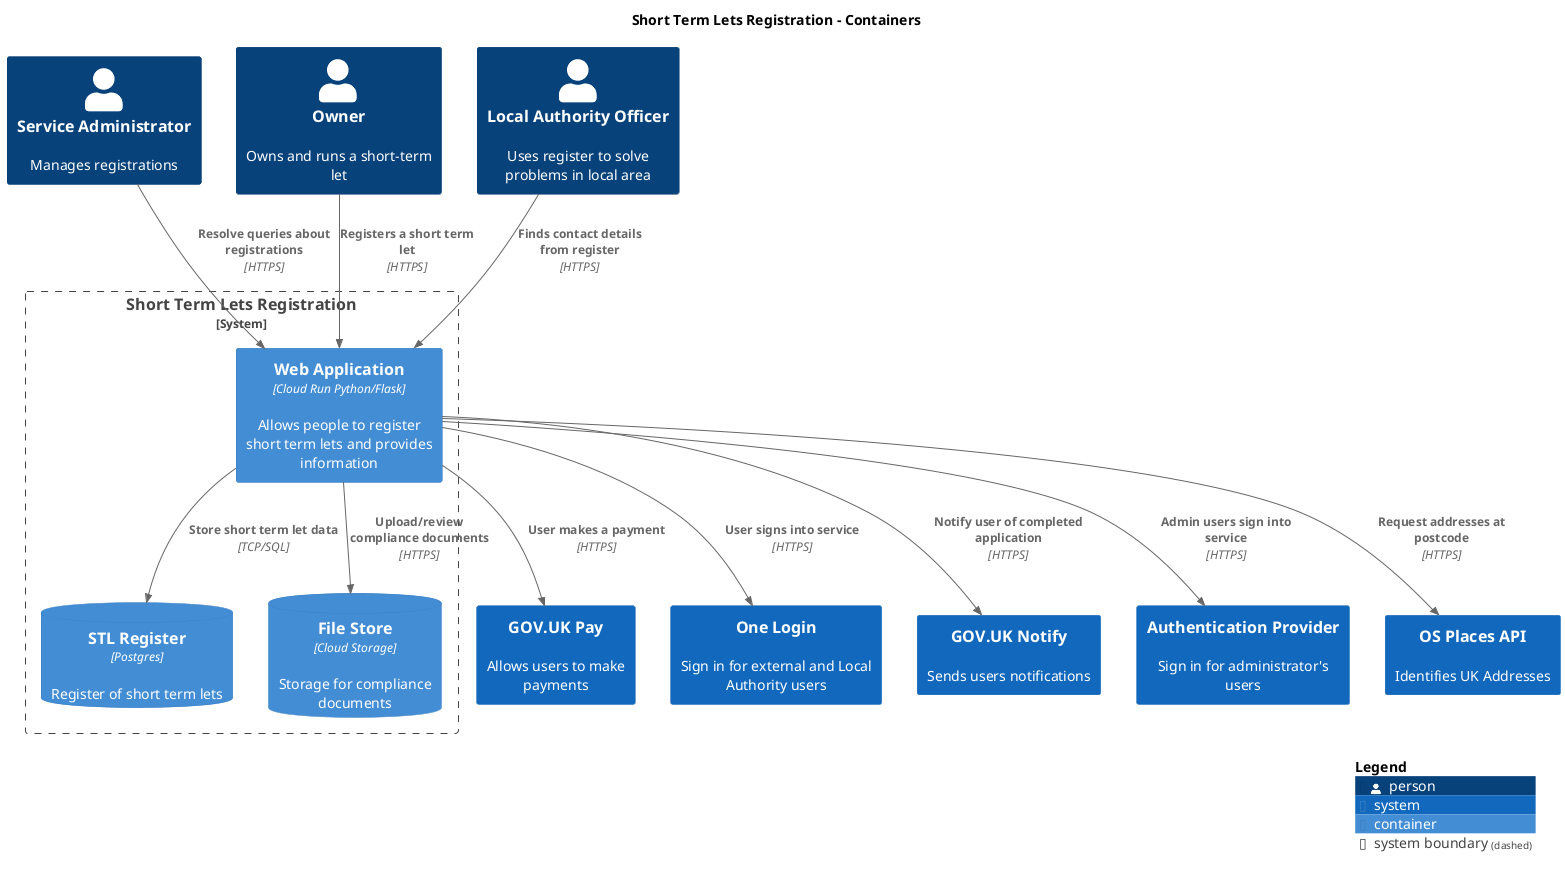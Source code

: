 @startuml
set separator none
title Short Term Lets Registration - Containers

top to bottom direction

!include <C4/C4>
!include <C4/C4_Context>
!include <C4/C4_Container>

Person(ServiceAdministrator, "Service Administrator", $descr="Manages registrations", $tags="", $link="")
Person(Owner, "Owner", $descr="Owns and runs a short-term let", $tags="", $link="")
Person(LocalAuthorityOfficer, "Local Authority Officer", $descr="Uses register to solve problems in local area", $tags="", $link="")
System(GOVUKPay, "GOV.UK Pay", $descr="Allows users to make payments", $tags="", $link="")
System(OneLogin, "One Login", $descr="Sign in for external and Local Authority users", $tags="", $link="")
System(GOVUKNotify, "GOV.UK Notify", $descr="Sends users notifications", $tags="", $link="")
System(AuthenticationProvider, "Authentication Provider", $descr="Sign in for administrator's users", $tags="", $link="")
System(OSPlacesAPI, "OS Places API", $descr="Identifies UK Addresses", $tags="", $link="")

System_Boundary("ShortTermLetsRegistration_boundary", "Short Term Lets Registration", $tags="") {
  Container(ShortTermLetsRegistration.WebApplication, "Web Application", $techn="Cloud Run Python/Flask", $descr="Allows people to register short term lets and provides information", $tags="", $link="")
  ContainerDb(ShortTermLetsRegistration.STLRegister, "STL Register", $techn="Postgres", $descr="Register of short term lets", $tags="", $link="")
  ContainerDb(ShortTermLetsRegistration.FileStore, "File Store", $techn="Cloud Storage", $descr="Storage for compliance documents", $tags="", $link="")
}

Rel(Owner, ShortTermLetsRegistration.WebApplication, "Registers a short term let", $techn="HTTPS", $tags="", $link="")
Rel(ServiceAdministrator, ShortTermLetsRegistration.WebApplication, "Resolve queries about registrations", $techn="HTTPS", $tags="", $link="")
Rel(LocalAuthorityOfficer, ShortTermLetsRegistration.WebApplication, "Finds contact details from register", $techn="HTTPS", $tags="", $link="")
Rel(ShortTermLetsRegistration.WebApplication, ShortTermLetsRegistration.STLRegister, "Store short term let data", $techn="TCP/SQL", $tags="", $link="")
Rel(ShortTermLetsRegistration.WebApplication, GOVUKPay, "User makes a payment", $techn="HTTPS", $tags="", $link="")
Rel(ShortTermLetsRegistration.WebApplication, OneLogin, "User signs into service", $techn="HTTPS", $tags="", $link="")
Rel(ShortTermLetsRegistration.WebApplication, AuthenticationProvider, "Admin users sign into service", $techn="HTTPS", $tags="", $link="")
Rel(ShortTermLetsRegistration.WebApplication, GOVUKNotify, "Notify user of completed application", $techn="HTTPS", $tags="", $link="")
Rel(ShortTermLetsRegistration.WebApplication, ShortTermLetsRegistration.FileStore, "Upload/review compliance documents", $techn="HTTPS", $tags="", $link="")
Rel(ShortTermLetsRegistration.WebApplication, OSPlacesAPI, "Request addresses at postcode", $techn="HTTPS", $tags="", $link="")

SHOW_LEGEND(true)
@enduml